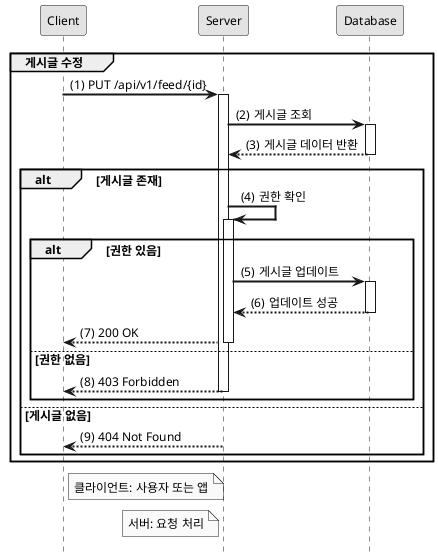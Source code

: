 @startuml

hide footbox
autoactivate on

' 스타일 설정
skinparam monochrome true
skinparam shadowing false
skinparam defaultFontSize 12
skinparam defaultFontName Arial
skinparam sequenceArrowThickness 2

participant "Client" as C
participant "Server" as S
participant "Database" as DB

group 게시글 수정
    autonumber 1 "(0)"
    C -> S: PUT /api/v1/feed/{id}
    S -> DB: 게시글 조회
    DB --> S: 게시글 데이터 반환
    alt 게시글 존재
        S -> S: 권한 확인
        alt 권한 있음
            S -> DB: 게시글 업데이트
            DB --> S: 업데이트 성공
            S --> C: 200 OK
        else 권한 없음
            S --> C: 403 Forbidden
        end
    else 게시글 없음
        S --> C: 404 Not Found
    end
end

note right of C: 클라이언트: 사용자 또는 앱
note left of S: 서버: 요청 처리

@enduml